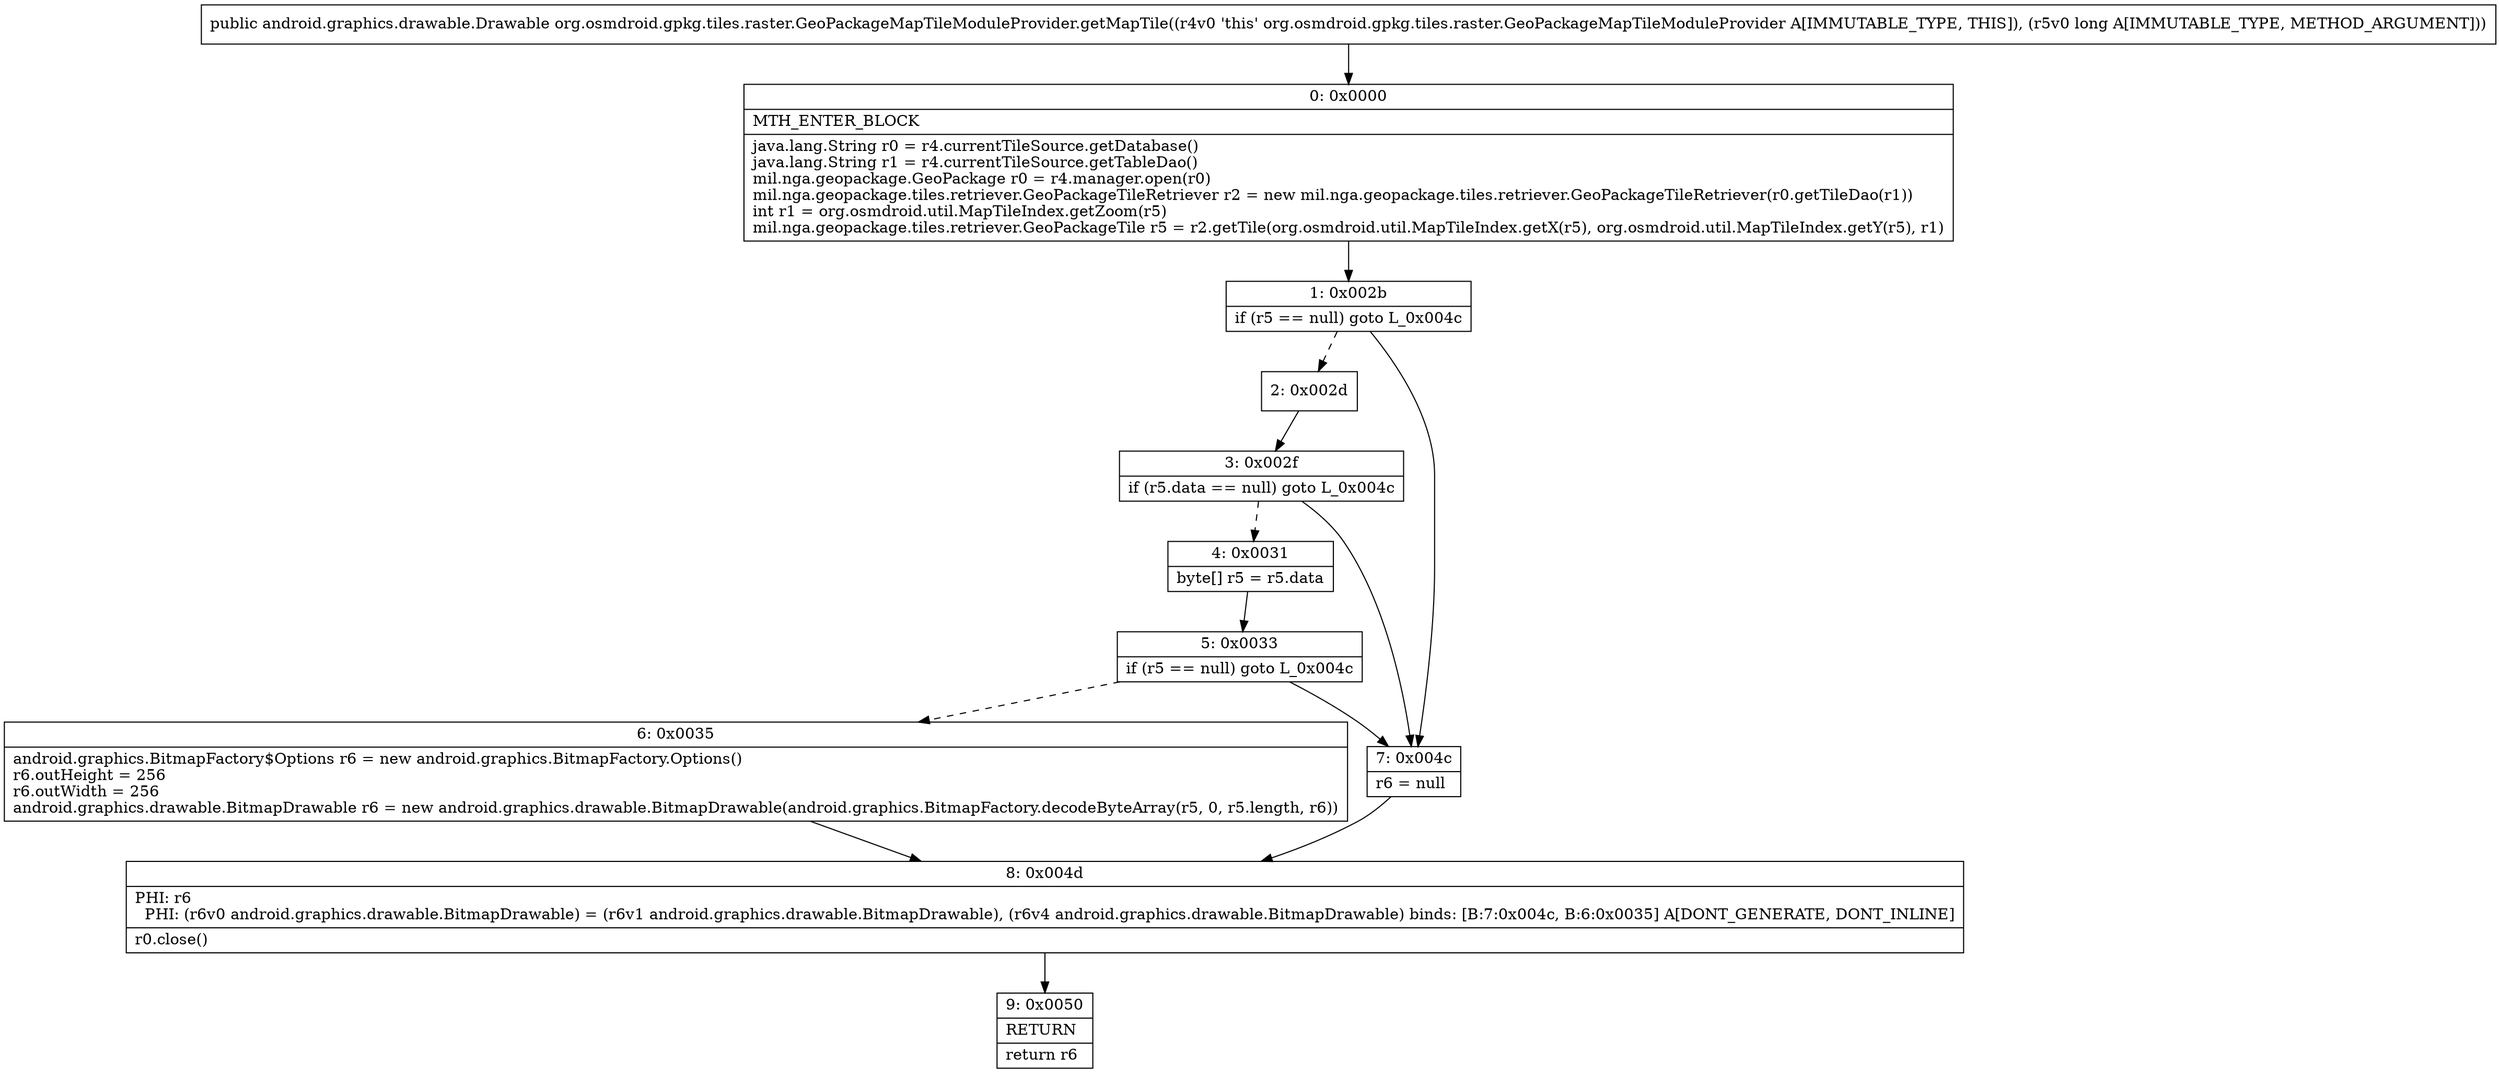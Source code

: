 digraph "CFG fororg.osmdroid.gpkg.tiles.raster.GeoPackageMapTileModuleProvider.getMapTile(J)Landroid\/graphics\/drawable\/Drawable;" {
Node_0 [shape=record,label="{0\:\ 0x0000|MTH_ENTER_BLOCK\l|java.lang.String r0 = r4.currentTileSource.getDatabase()\ljava.lang.String r1 = r4.currentTileSource.getTableDao()\lmil.nga.geopackage.GeoPackage r0 = r4.manager.open(r0)\lmil.nga.geopackage.tiles.retriever.GeoPackageTileRetriever r2 = new mil.nga.geopackage.tiles.retriever.GeoPackageTileRetriever(r0.getTileDao(r1))\lint r1 = org.osmdroid.util.MapTileIndex.getZoom(r5)\lmil.nga.geopackage.tiles.retriever.GeoPackageTile r5 = r2.getTile(org.osmdroid.util.MapTileIndex.getX(r5), org.osmdroid.util.MapTileIndex.getY(r5), r1)\l}"];
Node_1 [shape=record,label="{1\:\ 0x002b|if (r5 == null) goto L_0x004c\l}"];
Node_2 [shape=record,label="{2\:\ 0x002d}"];
Node_3 [shape=record,label="{3\:\ 0x002f|if (r5.data == null) goto L_0x004c\l}"];
Node_4 [shape=record,label="{4\:\ 0x0031|byte[] r5 = r5.data\l}"];
Node_5 [shape=record,label="{5\:\ 0x0033|if (r5 == null) goto L_0x004c\l}"];
Node_6 [shape=record,label="{6\:\ 0x0035|android.graphics.BitmapFactory$Options r6 = new android.graphics.BitmapFactory.Options()\lr6.outHeight = 256\lr6.outWidth = 256\landroid.graphics.drawable.BitmapDrawable r6 = new android.graphics.drawable.BitmapDrawable(android.graphics.BitmapFactory.decodeByteArray(r5, 0, r5.length, r6))\l}"];
Node_7 [shape=record,label="{7\:\ 0x004c|r6 = null\l}"];
Node_8 [shape=record,label="{8\:\ 0x004d|PHI: r6 \l  PHI: (r6v0 android.graphics.drawable.BitmapDrawable) = (r6v1 android.graphics.drawable.BitmapDrawable), (r6v4 android.graphics.drawable.BitmapDrawable) binds: [B:7:0x004c, B:6:0x0035] A[DONT_GENERATE, DONT_INLINE]\l|r0.close()\l}"];
Node_9 [shape=record,label="{9\:\ 0x0050|RETURN\l|return r6\l}"];
MethodNode[shape=record,label="{public android.graphics.drawable.Drawable org.osmdroid.gpkg.tiles.raster.GeoPackageMapTileModuleProvider.getMapTile((r4v0 'this' org.osmdroid.gpkg.tiles.raster.GeoPackageMapTileModuleProvider A[IMMUTABLE_TYPE, THIS]), (r5v0 long A[IMMUTABLE_TYPE, METHOD_ARGUMENT])) }"];
MethodNode -> Node_0;
Node_0 -> Node_1;
Node_1 -> Node_2[style=dashed];
Node_1 -> Node_7;
Node_2 -> Node_3;
Node_3 -> Node_4[style=dashed];
Node_3 -> Node_7;
Node_4 -> Node_5;
Node_5 -> Node_6[style=dashed];
Node_5 -> Node_7;
Node_6 -> Node_8;
Node_7 -> Node_8;
Node_8 -> Node_9;
}

